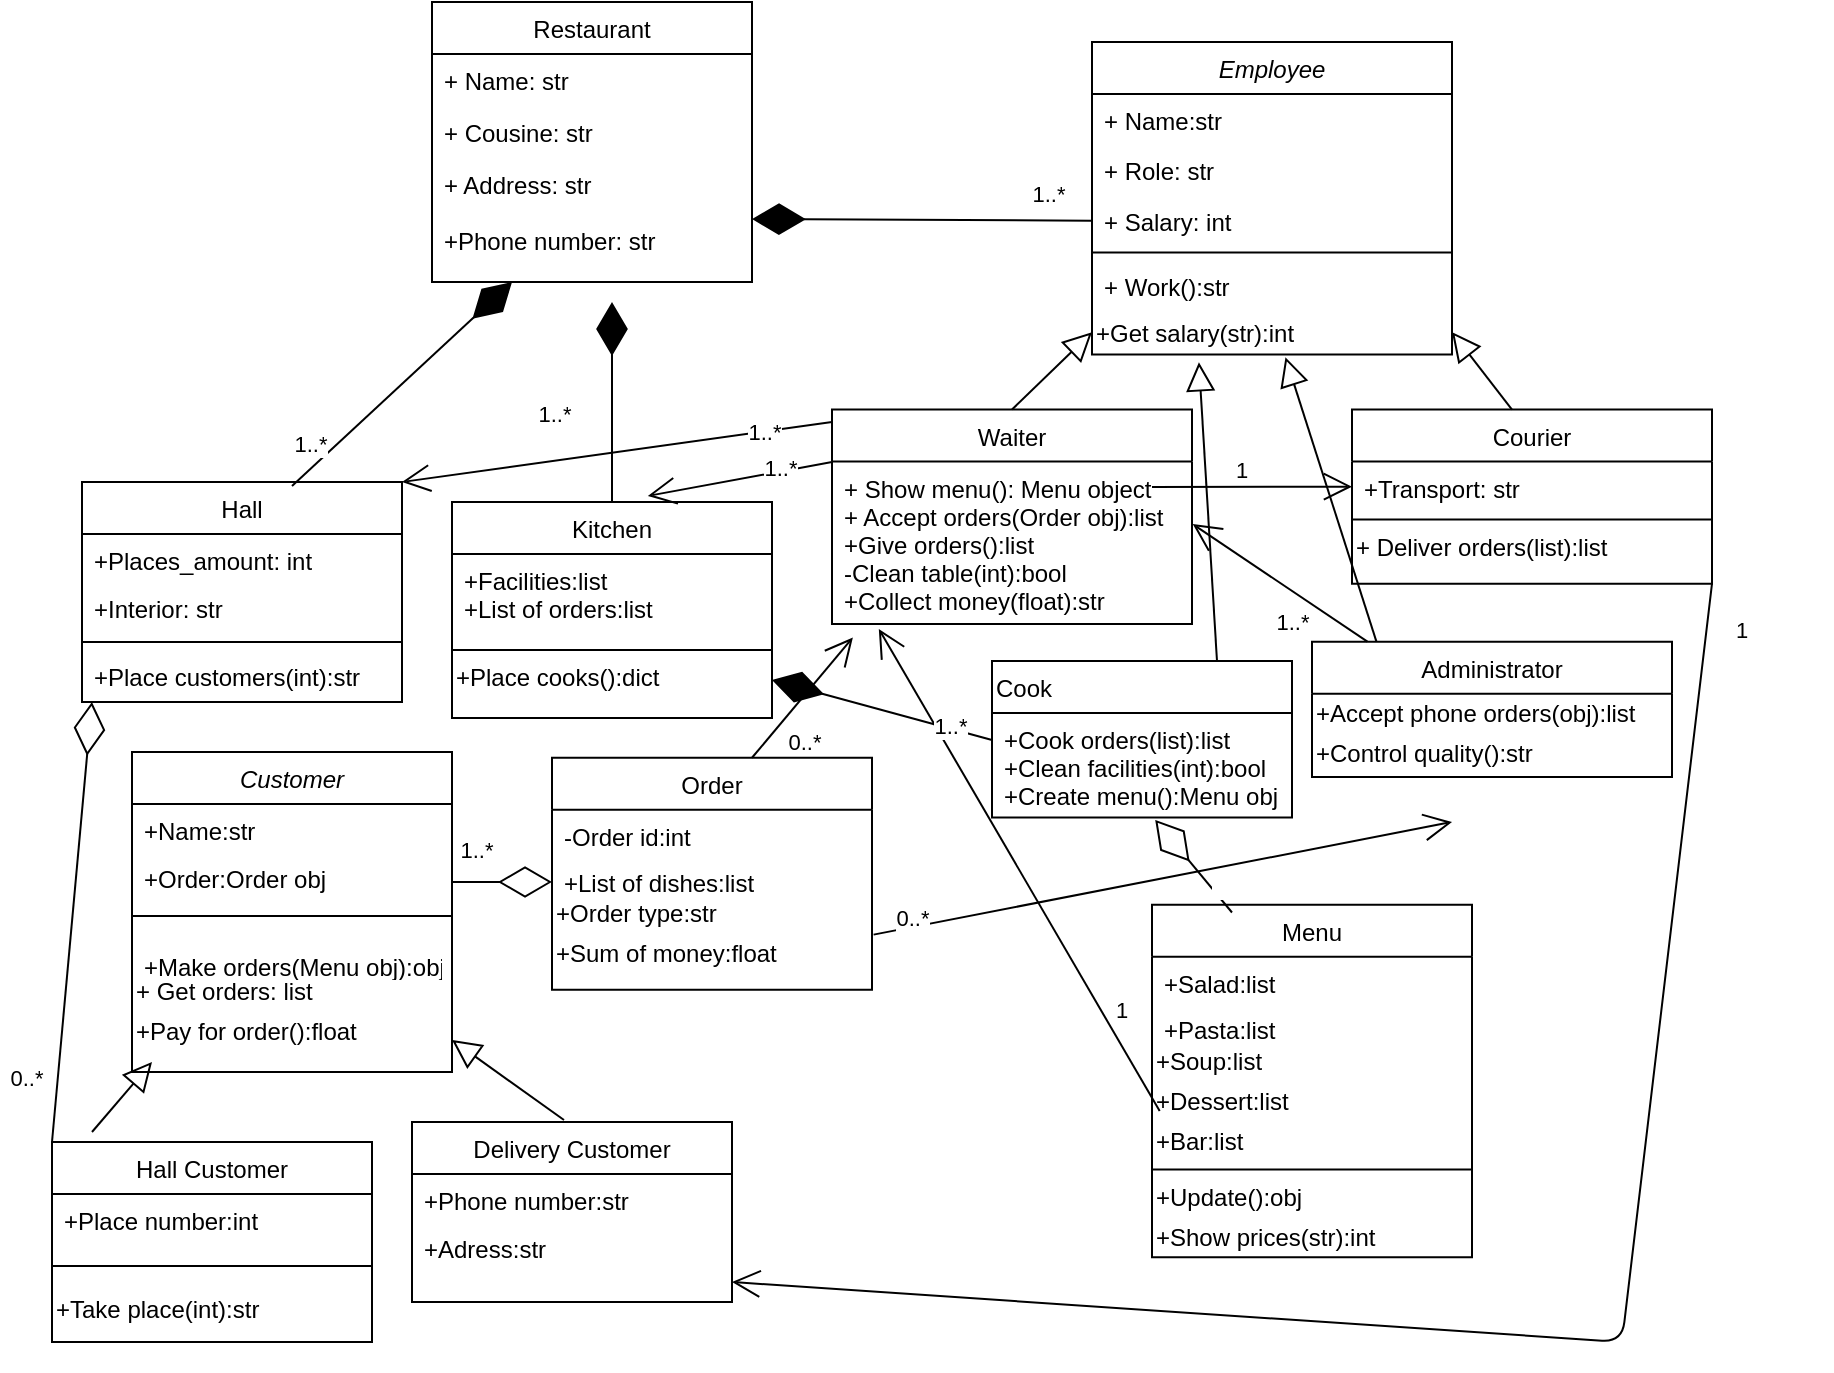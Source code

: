 <mxfile version="14.7.4" type="embed"><diagram id="C5RBs43oDa-KdzZeNtuy" name="Page-1"><mxGraphModel dx="1153" dy="524" grid="1" gridSize="10" guides="1" tooltips="1" connect="1" arrows="1" fold="1" page="1" pageScale="1" pageWidth="827" pageHeight="1169" background="none" math="0" shadow="0"><root><mxCell id="WIyWlLk6GJQsqaUBKTNV-0"/><mxCell id="WIyWlLk6GJQsqaUBKTNV-1" parent="WIyWlLk6GJQsqaUBKTNV-0"/><mxCell id="zkfFHV4jXpPFQw0GAbJ--0" value="Restaurant" style="swimlane;fontStyle=0;align=center;verticalAlign=top;childLayout=stackLayout;horizontal=1;startSize=26;horizontalStack=0;resizeParent=1;resizeLast=0;collapsible=1;marginBottom=0;rounded=0;shadow=0;strokeWidth=1;" parent="WIyWlLk6GJQsqaUBKTNV-1" vertex="1"><mxGeometry x="220" y="30" width="160" height="140" as="geometry"><mxRectangle x="230" y="140" width="160" height="26" as="alternateBounds"/></mxGeometry></mxCell><mxCell id="zkfFHV4jXpPFQw0GAbJ--1" value="+ Name: str" style="text;align=left;verticalAlign=top;spacingLeft=4;spacingRight=4;overflow=hidden;rotatable=0;points=[[0,0.5],[1,0.5]];portConstraint=eastwest;" parent="zkfFHV4jXpPFQw0GAbJ--0" vertex="1"><mxGeometry y="26" width="160" height="26" as="geometry"/></mxCell><mxCell id="zkfFHV4jXpPFQw0GAbJ--2" value="+ Cousine: str" style="text;align=left;verticalAlign=top;spacingLeft=4;spacingRight=4;overflow=hidden;rotatable=0;points=[[0,0.5],[1,0.5]];portConstraint=eastwest;rounded=0;shadow=0;html=0;" parent="zkfFHV4jXpPFQw0GAbJ--0" vertex="1"><mxGeometry y="52" width="160" height="26" as="geometry"/></mxCell><mxCell id="zkfFHV4jXpPFQw0GAbJ--3" value="+ Address: str&#10;&#10;+Phone number: str" style="text;align=left;verticalAlign=top;spacingLeft=4;spacingRight=4;overflow=hidden;rotatable=0;points=[[0,0.5],[1,0.5]];portConstraint=eastwest;rounded=0;shadow=0;html=0;" parent="zkfFHV4jXpPFQw0GAbJ--0" vertex="1"><mxGeometry y="78" width="160" height="42" as="geometry"/></mxCell><mxCell id="zkfFHV4jXpPFQw0GAbJ--6" value="Hall" style="swimlane;fontStyle=0;align=center;verticalAlign=top;childLayout=stackLayout;horizontal=1;startSize=26;horizontalStack=0;resizeParent=1;resizeLast=0;collapsible=1;marginBottom=0;rounded=0;shadow=0;strokeWidth=1;" parent="WIyWlLk6GJQsqaUBKTNV-1" vertex="1"><mxGeometry x="45" y="270" width="160" height="110" as="geometry"><mxRectangle x="130" y="380" width="160" height="26" as="alternateBounds"/></mxGeometry></mxCell><mxCell id="zkfFHV4jXpPFQw0GAbJ--7" value="+Places_amount: int" style="text;align=left;verticalAlign=top;spacingLeft=4;spacingRight=4;overflow=hidden;rotatable=0;points=[[0,0.5],[1,0.5]];portConstraint=eastwest;" parent="zkfFHV4jXpPFQw0GAbJ--6" vertex="1"><mxGeometry y="26" width="160" height="24" as="geometry"/></mxCell><mxCell id="zkfFHV4jXpPFQw0GAbJ--8" value="+Interior: str" style="text;align=left;verticalAlign=top;spacingLeft=4;spacingRight=4;overflow=hidden;rotatable=0;points=[[0,0.5],[1,0.5]];portConstraint=eastwest;rounded=0;shadow=0;html=0;" parent="zkfFHV4jXpPFQw0GAbJ--6" vertex="1"><mxGeometry y="50" width="160" height="26" as="geometry"/></mxCell><mxCell id="zkfFHV4jXpPFQw0GAbJ--9" value="" style="line;html=1;strokeWidth=1;align=left;verticalAlign=middle;spacingTop=-1;spacingLeft=3;spacingRight=3;rotatable=0;labelPosition=right;points=[];portConstraint=eastwest;" parent="zkfFHV4jXpPFQw0GAbJ--6" vertex="1"><mxGeometry y="76" width="160" height="8" as="geometry"/></mxCell><mxCell id="zkfFHV4jXpPFQw0GAbJ--10" value="+Place customers(int):str" style="text;align=left;verticalAlign=top;spacingLeft=4;spacingRight=4;overflow=hidden;rotatable=0;points=[[0,0.5],[1,0.5]];portConstraint=eastwest;fontStyle=0" parent="zkfFHV4jXpPFQw0GAbJ--6" vertex="1"><mxGeometry y="84" width="160" height="26" as="geometry"/></mxCell><mxCell id="zkfFHV4jXpPFQw0GAbJ--13" value="Kitchen" style="swimlane;fontStyle=0;align=center;verticalAlign=top;childLayout=stackLayout;horizontal=1;startSize=26;horizontalStack=0;resizeParent=1;resizeLast=0;collapsible=1;marginBottom=0;rounded=0;shadow=0;strokeWidth=1;" parent="WIyWlLk6GJQsqaUBKTNV-1" vertex="1"><mxGeometry x="230" y="280" width="160" height="108" as="geometry"><mxRectangle x="340" y="380" width="170" height="26" as="alternateBounds"/></mxGeometry></mxCell><mxCell id="zkfFHV4jXpPFQw0GAbJ--14" value="+Facilities:list&#10;+List of orders:list" style="text;align=left;verticalAlign=top;spacingLeft=4;spacingRight=4;overflow=hidden;rotatable=0;points=[[0,0.5],[1,0.5]];portConstraint=eastwest;" parent="zkfFHV4jXpPFQw0GAbJ--13" vertex="1"><mxGeometry y="26" width="160" height="44" as="geometry"/></mxCell><mxCell id="zkfFHV4jXpPFQw0GAbJ--15" value="" style="line;html=1;strokeWidth=1;align=left;verticalAlign=middle;spacingTop=-1;spacingLeft=3;spacingRight=3;rotatable=0;labelPosition=right;points=[];portConstraint=eastwest;" parent="zkfFHV4jXpPFQw0GAbJ--13" vertex="1"><mxGeometry y="70" width="160" height="8" as="geometry"/></mxCell><mxCell id="MlBptTiz39GWEh7bX69R-13" value="+Place cooks():dict" style="text;html=1;align=left;verticalAlign=middle;resizable=0;points=[];autosize=1;strokeColor=none;fillColor=none;" parent="zkfFHV4jXpPFQw0GAbJ--13" vertex="1"><mxGeometry y="78" width="160" height="20" as="geometry"/></mxCell><mxCell id="MlBptTiz39GWEh7bX69R-5" value="" style="endArrow=diamondThin;endFill=1;endSize=24;html=1;sourcePerimeterSpacing=8;targetPerimeterSpacing=8;entryX=0.25;entryY=1;entryDx=0;entryDy=0;" parent="WIyWlLk6GJQsqaUBKTNV-1" target="zkfFHV4jXpPFQw0GAbJ--0" edge="1"><mxGeometry width="160" relative="1" as="geometry"><mxPoint x="150" y="272" as="sourcePoint"/><mxPoint x="230" y="200" as="targetPoint"/></mxGeometry></mxCell><mxCell id="MlBptTiz39GWEh7bX69R-7" value="" style="line;strokeWidth=1;fillColor=none;align=left;verticalAlign=middle;spacingTop=-1;spacingLeft=3;spacingRight=3;rotatable=0;labelPosition=right;points=[];portConstraint=eastwest;hachureGap=4;pointerEvents=0;" parent="WIyWlLk6GJQsqaUBKTNV-1" vertex="1"><mxGeometry x="205" y="315" width="65" as="geometry"/></mxCell><mxCell id="MlBptTiz39GWEh7bX69R-59" value="" style="group" parent="WIyWlLk6GJQsqaUBKTNV-1" vertex="1" connectable="0"><mxGeometry x="380" y="50" width="540" height="590" as="geometry"/></mxCell><mxCell id="MlBptTiz39GWEh7bX69R-16" value="Employee" style="swimlane;fontStyle=2;align=center;verticalAlign=top;childLayout=stackLayout;horizontal=1;startSize=26;horizontalStack=0;resizeParent=1;resizeLast=0;collapsible=1;marginBottom=0;rounded=0;shadow=0;strokeWidth=1;" parent="MlBptTiz39GWEh7bX69R-59" vertex="1"><mxGeometry x="170" width="180" height="156.262" as="geometry"><mxRectangle x="230" y="140" width="160" height="26" as="alternateBounds"/></mxGeometry></mxCell><mxCell id="MlBptTiz39GWEh7bX69R-17" value="+ Name:str" style="text;align=left;verticalAlign=top;spacingLeft=4;spacingRight=4;overflow=hidden;rotatable=0;points=[[0,0.5],[1,0.5]];portConstraint=eastwest;" parent="MlBptTiz39GWEh7bX69R-16" vertex="1"><mxGeometry y="26" width="180" height="25.148" as="geometry"/></mxCell><mxCell id="MlBptTiz39GWEh7bX69R-18" value="+ Role: str" style="text;align=left;verticalAlign=top;spacingLeft=4;spacingRight=4;overflow=hidden;rotatable=0;points=[[0,0.5],[1,0.5]];portConstraint=eastwest;rounded=0;shadow=0;html=0;" parent="MlBptTiz39GWEh7bX69R-16" vertex="1"><mxGeometry y="51.148" width="180" height="25.148" as="geometry"/></mxCell><mxCell id="MlBptTiz39GWEh7bX69R-19" value="+ Salary: int" style="text;align=left;verticalAlign=top;spacingLeft=4;spacingRight=4;overflow=hidden;rotatable=0;points=[[0,0.5],[1,0.5]];portConstraint=eastwest;rounded=0;shadow=0;html=0;" parent="MlBptTiz39GWEh7bX69R-16" vertex="1"><mxGeometry y="76.295" width="180" height="25.148" as="geometry"/></mxCell><mxCell id="MlBptTiz39GWEh7bX69R-20" value="" style="line;html=1;strokeWidth=1;align=left;verticalAlign=middle;spacingTop=-1;spacingLeft=3;spacingRight=3;rotatable=0;labelPosition=right;points=[];portConstraint=eastwest;" parent="MlBptTiz39GWEh7bX69R-16" vertex="1"><mxGeometry y="101.443" width="180" height="7.738" as="geometry"/></mxCell><mxCell id="MlBptTiz39GWEh7bX69R-21" value="+ Work():str&#10;" style="text;align=left;verticalAlign=top;spacingLeft=4;spacingRight=4;overflow=hidden;rotatable=0;points=[[0,0.5],[1,0.5]];portConstraint=eastwest;rounded=0;shadow=0;html=0;" parent="MlBptTiz39GWEh7bX69R-16" vertex="1"><mxGeometry y="109.18" width="180" height="27.082" as="geometry"/></mxCell><mxCell id="MlBptTiz39GWEh7bX69R-22" value="+Get salary(str):int" style="text;html=1;align=left;verticalAlign=middle;resizable=0;points=[];autosize=1;strokeColor=none;fillColor=none;" parent="MlBptTiz39GWEh7bX69R-16" vertex="1"><mxGeometry y="136.262" width="180" height="20" as="geometry"/></mxCell><mxCell id="MlBptTiz39GWEh7bX69R-23" value="Waiter" style="swimlane;fontStyle=0;align=center;verticalAlign=top;childLayout=stackLayout;horizontal=1;startSize=26;horizontalStack=0;resizeParent=1;resizeParentMax=0;resizeLast=0;collapsible=1;marginBottom=0;hachureGap=4;pointerEvents=0;" parent="MlBptTiz39GWEh7bX69R-59" vertex="1"><mxGeometry x="40" y="183.77" width="180" height="107.246" as="geometry"/></mxCell><mxCell id="MlBptTiz39GWEh7bX69R-26" value="+ Show menu(): Menu object&#10;+ Accept orders(Order obj):list&#10;+Give orders():list&#10;-Clean table(int):bool&#10;+Collect money(float):str&#10;" style="text;strokeColor=none;fillColor=none;align=left;verticalAlign=top;spacingLeft=4;spacingRight=4;overflow=hidden;rotatable=0;points=[[0,0.5],[1,0.5]];portConstraint=eastwest;" parent="MlBptTiz39GWEh7bX69R-23" vertex="1"><mxGeometry y="26" width="180" height="81.246" as="geometry"/></mxCell><mxCell id="MlBptTiz39GWEh7bX69R-29" value="Courier" style="swimlane;fontStyle=0;align=center;verticalAlign=top;childLayout=stackLayout;horizontal=1;startSize=26;horizontalStack=0;resizeParent=1;resizeLast=0;collapsible=1;marginBottom=0;rounded=0;shadow=0;strokeWidth=1;" parent="MlBptTiz39GWEh7bX69R-59" vertex="1"><mxGeometry x="300" y="183.77" width="180" height="87.049" as="geometry"><mxRectangle x="340" y="380" width="170" height="26" as="alternateBounds"/></mxGeometry></mxCell><mxCell id="MlBptTiz39GWEh7bX69R-30" value="+Transport: str" style="text;align=left;verticalAlign=top;spacingLeft=4;spacingRight=4;overflow=hidden;rotatable=0;points=[[0,0.5],[1,0.5]];portConstraint=eastwest;" parent="MlBptTiz39GWEh7bX69R-29" vertex="1"><mxGeometry y="26" width="180" height="25.148" as="geometry"/></mxCell><mxCell id="MlBptTiz39GWEh7bX69R-31" value="" style="line;html=1;strokeWidth=1;align=left;verticalAlign=middle;spacingTop=-1;spacingLeft=3;spacingRight=3;rotatable=0;labelPosition=right;points=[];portConstraint=eastwest;" parent="MlBptTiz39GWEh7bX69R-29" vertex="1"><mxGeometry y="51.148" width="180" height="7.738" as="geometry"/></mxCell><mxCell id="MlBptTiz39GWEh7bX69R-32" value="+ Deliver orders(list):list" style="text;html=1;align=left;verticalAlign=middle;resizable=0;points=[];autosize=1;strokeColor=none;fillColor=none;" parent="MlBptTiz39GWEh7bX69R-29" vertex="1"><mxGeometry y="58.885" width="180" height="20" as="geometry"/></mxCell><mxCell id="MlBptTiz39GWEh7bX69R-33" value="Cook" style="swimlane;fontStyle=0;align=left;verticalAlign=top;childLayout=stackLayout;horizontal=1;startSize=26;horizontalStack=0;resizeParent=1;resizeParentMax=0;resizeLast=0;collapsible=1;marginBottom=0;hachureGap=4;pointerEvents=0;" parent="MlBptTiz39GWEh7bX69R-59" vertex="1"><mxGeometry x="120" y="309.508" width="150" height="78.23" as="geometry"/></mxCell><mxCell id="MlBptTiz39GWEh7bX69R-34" value="+Cook orders(list):list&#10;+Clean facilities(int):bool&#10;+Create menu():Menu obj " style="text;strokeColor=none;fillColor=none;align=left;verticalAlign=top;spacingLeft=4;spacingRight=4;overflow=hidden;rotatable=0;points=[[0,0.5],[1,0.5]];portConstraint=eastwest;" parent="MlBptTiz39GWEh7bX69R-33" vertex="1"><mxGeometry y="26" width="150" height="52.23" as="geometry"/></mxCell><mxCell id="MlBptTiz39GWEh7bX69R-2" value="" style="endArrow=diamondThin;endFill=1;endSize=24;html=1;sourcePerimeterSpacing=8;targetPerimeterSpacing=8;exitX=0;exitY=0.519;exitDx=0;exitDy=0;exitPerimeter=0;" parent="MlBptTiz39GWEh7bX69R-59" source="MlBptTiz39GWEh7bX69R-19" edge="1"><mxGeometry width="160" relative="1" as="geometry"><mxPoint x="160" y="88.984" as="sourcePoint"/><mxPoint y="88.5" as="targetPoint"/></mxGeometry></mxCell><mxCell id="MlBptTiz39GWEh7bX69R-100" value="" style="endArrow=block;endFill=0;endSize=12;html=1;sourcePerimeterSpacing=8;targetPerimeterSpacing=8;" parent="MlBptTiz39GWEh7bX69R-59" edge="1"><mxGeometry width="160" relative="1" as="geometry"><mxPoint x="130" y="183.77" as="sourcePoint"/><mxPoint x="170" y="145.082" as="targetPoint"/></mxGeometry></mxCell><mxCell id="MlBptTiz39GWEh7bX69R-102" value="" style="endArrow=block;endFill=0;endSize=12;html=1;sourcePerimeterSpacing=8;targetPerimeterSpacing=8;" parent="MlBptTiz39GWEh7bX69R-59" edge="1"><mxGeometry width="160" relative="1" as="geometry"><mxPoint x="380" y="183.77" as="sourcePoint"/><mxPoint x="350" y="145.082" as="targetPoint"/></mxGeometry></mxCell><mxCell id="MlBptTiz39GWEh7bX69R-114" value="" style="endArrow=block;endFill=0;endSize=12;html=1;sourcePerimeterSpacing=8;targetPerimeterSpacing=8;entryX=0.297;entryY=1.194;entryDx=0;entryDy=0;entryPerimeter=0;exitX=0.75;exitY=0;exitDx=0;exitDy=0;" parent="MlBptTiz39GWEh7bX69R-59" source="MlBptTiz39GWEh7bX69R-33" target="MlBptTiz39GWEh7bX69R-22" edge="1"><mxGeometry width="160" relative="1" as="geometry"><mxPoint x="230" y="299.836" as="sourcePoint"/><mxPoint x="229.92" y="176.033" as="targetPoint"/></mxGeometry></mxCell><mxCell id="MlBptTiz39GWEh7bX69R-119" value="" style="endArrow=block;endFill=0;endSize=12;html=1;sourcePerimeterSpacing=8;targetPerimeterSpacing=8;entryX=0.297;entryY=1.194;entryDx=0;entryDy=0;entryPerimeter=0;exitX=0.179;exitY=0;exitDx=0;exitDy=0;exitPerimeter=0;" parent="MlBptTiz39GWEh7bX69R-59" source="MlBptTiz39GWEh7bX69R-141" edge="1"><mxGeometry width="160" relative="1" as="geometry"><mxPoint x="273.27" y="267.976" as="sourcePoint"/><mxPoint x="266.73" y="157.598" as="targetPoint"/></mxGeometry></mxCell><mxCell id="MlBptTiz39GWEh7bX69R-141" value="Administrator" style="swimlane;fontStyle=0;align=center;verticalAlign=top;childLayout=stackLayout;horizontal=1;startSize=26;horizontalStack=0;resizeParent=1;resizeLast=0;collapsible=1;marginBottom=0;rounded=0;shadow=0;strokeWidth=1;" parent="MlBptTiz39GWEh7bX69R-59" vertex="1"><mxGeometry x="280" y="299.836" width="180" height="67.705" as="geometry"><mxRectangle x="340" y="380" width="170" height="26" as="alternateBounds"/></mxGeometry></mxCell><mxCell id="MlBptTiz39GWEh7bX69R-144" value="+Accept phone orders(obj):list" style="text;html=1;align=left;verticalAlign=middle;resizable=0;points=[];autosize=1;strokeColor=none;fillColor=none;" parent="MlBptTiz39GWEh7bX69R-141" vertex="1"><mxGeometry y="26" width="180" height="20" as="geometry"/></mxCell><mxCell id="MlBptTiz39GWEh7bX69R-146" value="+Control quality():str" style="text;html=1;align=left;verticalAlign=middle;resizable=0;points=[];autosize=1;strokeColor=none;fillColor=none;" parent="MlBptTiz39GWEh7bX69R-141" vertex="1"><mxGeometry y="46" width="180" height="20" as="geometry"/></mxCell><mxCell id="MlBptTiz39GWEh7bX69R-103" value="Order" style="swimlane;fontStyle=0;align=center;verticalAlign=top;childLayout=stackLayout;horizontal=1;startSize=26;horizontalStack=0;resizeParent=1;resizeLast=0;collapsible=1;marginBottom=0;rounded=0;shadow=0;strokeWidth=1;" parent="MlBptTiz39GWEh7bX69R-59" vertex="1"><mxGeometry x="-100" y="357.869" width="160" height="116.066" as="geometry"><mxRectangle x="130" y="380" width="160" height="26" as="alternateBounds"/></mxGeometry></mxCell><mxCell id="MlBptTiz39GWEh7bX69R-104" value="-Order id:int" style="text;align=left;verticalAlign=top;spacingLeft=4;spacingRight=4;overflow=hidden;rotatable=0;points=[[0,0.5],[1,0.5]];portConstraint=eastwest;" parent="MlBptTiz39GWEh7bX69R-103" vertex="1"><mxGeometry y="26" width="160" height="23.213" as="geometry"/></mxCell><mxCell id="MlBptTiz39GWEh7bX69R-105" value="+List of dishes:list" style="text;align=left;verticalAlign=top;spacingLeft=4;spacingRight=4;overflow=hidden;rotatable=0;points=[[0,0.5],[1,0.5]];portConstraint=eastwest;rounded=0;shadow=0;html=0;" parent="MlBptTiz39GWEh7bX69R-103" vertex="1"><mxGeometry y="49.213" width="160" height="19.344" as="geometry"/></mxCell><mxCell id="MlBptTiz39GWEh7bX69R-109" value="+Order type:str" style="text;html=1;align=left;verticalAlign=middle;resizable=0;points=[];autosize=1;strokeColor=none;fillColor=none;" parent="MlBptTiz39GWEh7bX69R-103" vertex="1"><mxGeometry y="68.557" width="160" height="20" as="geometry"/></mxCell><mxCell id="MlBptTiz39GWEh7bX69R-165" value="+Sum of money:float" style="text;html=1;align=left;verticalAlign=middle;resizable=0;points=[];autosize=1;strokeColor=none;fillColor=none;" parent="MlBptTiz39GWEh7bX69R-103" vertex="1"><mxGeometry y="88.557" width="160" height="20" as="geometry"/></mxCell><mxCell id="MlBptTiz39GWEh7bX69R-167" value="Menu" style="swimlane;fontStyle=0;align=center;verticalAlign=top;childLayout=stackLayout;horizontal=1;startSize=26;horizontalStack=0;resizeParent=1;resizeLast=0;collapsible=1;marginBottom=0;rounded=0;shadow=0;strokeWidth=1;" parent="MlBptTiz39GWEh7bX69R-59" vertex="1"><mxGeometry x="200" y="431.377" width="160" height="176.295" as="geometry"><mxRectangle x="130" y="380" width="160" height="26" as="alternateBounds"/></mxGeometry></mxCell><mxCell id="MlBptTiz39GWEh7bX69R-168" value="+Salad:list&#10;" style="text;align=left;verticalAlign=top;spacingLeft=4;spacingRight=4;overflow=hidden;rotatable=0;points=[[0,0.5],[1,0.5]];portConstraint=eastwest;" parent="MlBptTiz39GWEh7bX69R-167" vertex="1"><mxGeometry y="26" width="160" height="23.213" as="geometry"/></mxCell><mxCell id="MlBptTiz39GWEh7bX69R-169" value="+Pasta:list" style="text;align=left;verticalAlign=top;spacingLeft=4;spacingRight=4;overflow=hidden;rotatable=0;points=[[0,0.5],[1,0.5]];portConstraint=eastwest;rounded=0;shadow=0;html=0;" parent="MlBptTiz39GWEh7bX69R-167" vertex="1"><mxGeometry y="49.213" width="160" height="19.344" as="geometry"/></mxCell><mxCell id="MlBptTiz39GWEh7bX69R-176" value="+Soup:list" style="text;html=1;align=left;verticalAlign=middle;resizable=0;points=[];autosize=1;strokeColor=none;fillColor=none;" parent="MlBptTiz39GWEh7bX69R-167" vertex="1"><mxGeometry y="68.557" width="160" height="20" as="geometry"/></mxCell><mxCell id="MlBptTiz39GWEh7bX69R-174" value="+Dessert:list" style="text;html=1;align=left;verticalAlign=middle;resizable=0;points=[];autosize=1;strokeColor=none;fillColor=none;" parent="MlBptTiz39GWEh7bX69R-167" vertex="1"><mxGeometry y="88.557" width="160" height="20" as="geometry"/></mxCell><mxCell id="MlBptTiz39GWEh7bX69R-175" value="+Bar:list" style="text;html=1;align=left;verticalAlign=middle;resizable=0;points=[];autosize=1;strokeColor=none;fillColor=none;" parent="MlBptTiz39GWEh7bX69R-167" vertex="1"><mxGeometry y="108.557" width="160" height="20" as="geometry"/></mxCell><mxCell id="MlBptTiz39GWEh7bX69R-179" value="" style="line;strokeWidth=1;fillColor=none;align=left;verticalAlign=middle;spacingTop=-1;spacingLeft=3;spacingRight=3;rotatable=0;labelPosition=right;points=[];portConstraint=eastwest;hachureGap=4;pointerEvents=0;" parent="MlBptTiz39GWEh7bX69R-167" vertex="1"><mxGeometry y="128.557" width="160" height="7.738" as="geometry"/></mxCell><mxCell id="MlBptTiz39GWEh7bX69R-180" value="+Update():obj" style="text;html=1;align=left;verticalAlign=middle;resizable=0;points=[];autosize=1;strokeColor=none;fillColor=none;" parent="MlBptTiz39GWEh7bX69R-167" vertex="1"><mxGeometry y="136.295" width="160" height="20" as="geometry"/></mxCell><mxCell id="MlBptTiz39GWEh7bX69R-181" value="+Show prices(str):int" style="text;html=1;align=left;verticalAlign=middle;resizable=0;points=[];autosize=1;strokeColor=none;fillColor=none;" parent="MlBptTiz39GWEh7bX69R-167" vertex="1"><mxGeometry y="156.295" width="160" height="20" as="geometry"/></mxCell><mxCell id="MlBptTiz39GWEh7bX69R-190" value="" style="endArrow=diamondThin;endFill=1;endSize=24;html=1;sourcePerimeterSpacing=8;targetPerimeterSpacing=8;exitX=0;exitY=0.259;exitDx=0;exitDy=0;exitPerimeter=0;" parent="MlBptTiz39GWEh7bX69R-59" source="MlBptTiz39GWEh7bX69R-34" edge="1"><mxGeometry width="160" relative="1" as="geometry"><mxPoint x="130" y="328.852" as="sourcePoint"/><mxPoint x="10" y="319" as="targetPoint"/></mxGeometry></mxCell><mxCell id="MlBptTiz39GWEh7bX69R-200" value="" style="endArrow=diamondThin;endFill=0;endSize=24;html=1;sourcePerimeterSpacing=8;targetPerimeterSpacing=8;fontColor=default;exitX=0.25;exitY=0.022;exitDx=0;exitDy=0;exitPerimeter=0;entryX=0.544;entryY=1.023;entryDx=0;entryDy=0;entryPerimeter=0;" parent="MlBptTiz39GWEh7bX69R-59" source="MlBptTiz39GWEh7bX69R-167" target="MlBptTiz39GWEh7bX69R-34" edge="1"><mxGeometry width="160" relative="1" as="geometry"><mxPoint x="-40" y="386.885" as="sourcePoint"/><mxPoint x="120" y="386.885" as="targetPoint"/></mxGeometry></mxCell><mxCell id="MlBptTiz39GWEh7bX69R-201" value="" style="endArrow=open;endFill=1;endSize=12;html=1;sourcePerimeterSpacing=8;targetPerimeterSpacing=8;fontColor=default;exitX=0.024;exitY=-0.272;exitDx=0;exitDy=0;exitPerimeter=0;entryX=0.13;entryY=1.03;entryDx=0;entryDy=0;entryPerimeter=0;" parent="MlBptTiz39GWEh7bX69R-59" source="MlBptTiz39GWEh7bX69R-175" target="MlBptTiz39GWEh7bX69R-26" edge="1"><mxGeometry width="160" relative="1" as="geometry"><mxPoint x="-40" y="386.885" as="sourcePoint"/><mxPoint x="60" y="299.836" as="targetPoint"/></mxGeometry></mxCell><mxCell id="MlBptTiz39GWEh7bX69R-202" value="" style="endArrow=open;endFill=1;endSize=12;html=1;sourcePerimeterSpacing=8;targetPerimeterSpacing=8;fontColor=default;entryX=0.058;entryY=1.083;entryDx=0;entryDy=0;entryPerimeter=0;exitX=0.625;exitY=0;exitDx=0;exitDy=0;exitPerimeter=0;" parent="MlBptTiz39GWEh7bX69R-59" source="MlBptTiz39GWEh7bX69R-103" target="MlBptTiz39GWEh7bX69R-26" edge="1"><mxGeometry width="160" relative="1" as="geometry"><mxPoint x="-40" y="386.885" as="sourcePoint"/><mxPoint x="120" y="386.885" as="targetPoint"/></mxGeometry></mxCell><mxCell id="MlBptTiz39GWEh7bX69R-205" value="" style="endArrow=open;endFill=1;endSize=12;html=1;sourcePerimeterSpacing=8;targetPerimeterSpacing=8;fontColor=default;entryX=1.002;entryY=0.385;entryDx=0;entryDy=0;entryPerimeter=0;exitX=0.154;exitY=0;exitDx=0;exitDy=0;exitPerimeter=0;" parent="MlBptTiz39GWEh7bX69R-59" source="MlBptTiz39GWEh7bX69R-141" target="MlBptTiz39GWEh7bX69R-26" edge="1"><mxGeometry width="160" relative="1" as="geometry"><mxPoint x="240" y="232.131" as="sourcePoint"/><mxPoint x="289.28" y="171.17" as="targetPoint"/></mxGeometry></mxCell><mxCell id="MlBptTiz39GWEh7bX69R-208" value="" style="endArrow=open;endFill=1;endSize=12;html=1;sourcePerimeterSpacing=8;targetPerimeterSpacing=8;fontColor=default;entryX=0;entryY=0.5;entryDx=0;entryDy=0;" parent="MlBptTiz39GWEh7bX69R-59" target="MlBptTiz39GWEh7bX69R-30" edge="1"><mxGeometry width="160" relative="1" as="geometry"><mxPoint x="200" y="222.459" as="sourcePoint"/><mxPoint x="260" y="222.459" as="targetPoint"/></mxGeometry></mxCell><mxCell id="MlBptTiz39GWEh7bX69R-215" value="" style="endArrow=open;endFill=1;endSize=12;html=1;sourcePerimeterSpacing=8;targetPerimeterSpacing=8;fontColor=default;entryX=0.612;entryY=-0.028;entryDx=0;entryDy=0;entryPerimeter=0;" parent="MlBptTiz39GWEh7bX69R-59" target="zkfFHV4jXpPFQw0GAbJ--13" edge="1"><mxGeometry width="160" relative="1" as="geometry"><mxPoint x="40" y="210" as="sourcePoint"/><mxPoint x="-30" y="220" as="targetPoint"/><Array as="points"/></mxGeometry></mxCell><mxCell id="MlBptTiz39GWEh7bX69R-223" value="&lt;font color=&quot;#ffffff&quot;&gt;1&lt;/font&gt;" style="edgeLabel;html=1;align=center;verticalAlign=middle;resizable=0;points=[];fontColor=default;" parent="MlBptTiz39GWEh7bX69R-59" vertex="1" connectable="0"><mxGeometry x="160" y="295" as="geometry"><mxPoint x="73" y="127" as="offset"/></mxGeometry></mxCell><mxCell id="MlBptTiz39GWEh7bX69R-225" value="&lt;span style=&quot;color: rgb(0, 0, 0); font-family: helvetica; font-size: 11px; font-style: normal; font-weight: 400; letter-spacing: normal; text-align: center; text-indent: 0px; text-transform: none; word-spacing: 0px; background-color: rgb(255, 255, 255); display: inline; float: none;&quot;&gt;1&lt;/span&gt;" style="text;whiteSpace=wrap;html=1;fontColor=default;" parent="MlBptTiz39GWEh7bX69R-59" vertex="1"><mxGeometry x="180" y="470" width="10" height="20" as="geometry"/></mxCell><mxCell id="MlBptTiz39GWEh7bX69R-232" value="&lt;span style=&quot;color: rgb(0, 0, 0); font-family: helvetica; font-size: 11px; font-style: normal; font-weight: 400; letter-spacing: normal; text-align: center; text-indent: 0px; text-transform: none; word-spacing: 0px; background-color: rgb(255, 255, 255); display: inline; float: none;&quot;&gt;1&lt;/span&gt;" style="text;whiteSpace=wrap;html=1;fontColor=default;" parent="MlBptTiz39GWEh7bX69R-59" vertex="1"><mxGeometry x="490" y="279.84" width="10" height="20" as="geometry"/></mxCell><mxCell id="MlBptTiz39GWEh7bX69R-233" value="&lt;span style=&quot;color: rgb(0, 0, 0); font-family: helvetica; font-size: 11px; font-style: normal; font-weight: 400; letter-spacing: normal; text-align: center; text-indent: 0px; text-transform: none; word-spacing: 0px; background-color: rgb(255, 255, 255); display: inline; float: none;&quot;&gt;1&lt;/span&gt;" style="text;whiteSpace=wrap;html=1;fontColor=default;" parent="MlBptTiz39GWEh7bX69R-59" vertex="1"><mxGeometry x="240" y="200" width="10" height="20" as="geometry"/></mxCell><mxCell id="MlBptTiz39GWEh7bX69R-54" value="Customer" style="swimlane;fontStyle=2;align=center;verticalAlign=top;childLayout=stackLayout;horizontal=1;startSize=26;horizontalStack=0;resizeParent=1;resizeLast=0;collapsible=1;marginBottom=0;rounded=0;shadow=0;strokeWidth=1;" parent="WIyWlLk6GJQsqaUBKTNV-1" vertex="1"><mxGeometry x="70" y="405" width="160" height="160" as="geometry"><mxRectangle x="130" y="380" width="160" height="26" as="alternateBounds"/></mxGeometry></mxCell><mxCell id="MlBptTiz39GWEh7bX69R-55" value="+Name:str" style="text;align=left;verticalAlign=top;spacingLeft=4;spacingRight=4;overflow=hidden;rotatable=0;points=[[0,0.5],[1,0.5]];portConstraint=eastwest;" parent="MlBptTiz39GWEh7bX69R-54" vertex="1"><mxGeometry y="26" width="160" height="24" as="geometry"/></mxCell><mxCell id="MlBptTiz39GWEh7bX69R-56" value="+Order:Order obj" style="text;align=left;verticalAlign=top;spacingLeft=4;spacingRight=4;overflow=hidden;rotatable=0;points=[[0,0.5],[1,0.5]];portConstraint=eastwest;rounded=0;shadow=0;html=0;" parent="MlBptTiz39GWEh7bX69R-54" vertex="1"><mxGeometry y="50" width="160" height="20" as="geometry"/></mxCell><mxCell id="MlBptTiz39GWEh7bX69R-57" value="" style="line;html=1;strokeWidth=1;align=left;verticalAlign=middle;spacingTop=-1;spacingLeft=3;spacingRight=3;rotatable=0;labelPosition=right;points=[];portConstraint=eastwest;" parent="MlBptTiz39GWEh7bX69R-54" vertex="1"><mxGeometry y="70" width="160" height="24" as="geometry"/></mxCell><mxCell id="MlBptTiz39GWEh7bX69R-58" value="+Make orders(Menu obj):obj" style="text;align=left;verticalAlign=top;spacingLeft=4;spacingRight=4;overflow=hidden;rotatable=0;points=[[0,0.5],[1,0.5]];portConstraint=eastwest;fontStyle=0" parent="MlBptTiz39GWEh7bX69R-54" vertex="1"><mxGeometry y="94" width="160" height="16" as="geometry"/></mxCell><mxCell id="MlBptTiz39GWEh7bX69R-94" value="+ Get orders: list" style="text;html=1;align=left;verticalAlign=middle;resizable=0;points=[];autosize=1;strokeColor=none;fillColor=none;" parent="MlBptTiz39GWEh7bX69R-54" vertex="1"><mxGeometry y="110" width="160" height="20" as="geometry"/></mxCell><mxCell id="MlBptTiz39GWEh7bX69R-147" value="+Pay for order():float" style="text;html=1;align=left;verticalAlign=middle;resizable=0;points=[];autosize=1;strokeColor=none;fillColor=none;" parent="MlBptTiz39GWEh7bX69R-54" vertex="1"><mxGeometry y="130" width="160" height="20" as="geometry"/></mxCell><mxCell id="MlBptTiz39GWEh7bX69R-97" value="" style="endArrow=diamondThin;endFill=1;endSize=24;html=1;sourcePerimeterSpacing=8;targetPerimeterSpacing=8;exitX=0.5;exitY=0;exitDx=0;exitDy=0;" parent="WIyWlLk6GJQsqaUBKTNV-1" source="zkfFHV4jXpPFQw0GAbJ--13" edge="1"><mxGeometry width="160" relative="1" as="geometry"><mxPoint x="330" y="300" as="sourcePoint"/><mxPoint x="310" y="180" as="targetPoint"/></mxGeometry></mxCell><mxCell id="MlBptTiz39GWEh7bX69R-148" value="Hall Customer" style="swimlane;fontStyle=0;align=center;verticalAlign=top;childLayout=stackLayout;horizontal=1;startSize=26;horizontalStack=0;resizeParent=1;resizeLast=0;collapsible=1;marginBottom=0;rounded=0;shadow=0;strokeWidth=1;" parent="WIyWlLk6GJQsqaUBKTNV-1" vertex="1"><mxGeometry x="30" y="600" width="160" height="100" as="geometry"><mxRectangle x="130" y="380" width="160" height="26" as="alternateBounds"/></mxGeometry></mxCell><mxCell id="MlBptTiz39GWEh7bX69R-149" value="+Place number:int" style="text;align=left;verticalAlign=top;spacingLeft=4;spacingRight=4;overflow=hidden;rotatable=0;points=[[0,0.5],[1,0.5]];portConstraint=eastwest;" parent="MlBptTiz39GWEh7bX69R-148" vertex="1"><mxGeometry y="26" width="160" height="24" as="geometry"/></mxCell><mxCell id="MlBptTiz39GWEh7bX69R-151" value="" style="line;html=1;strokeWidth=1;align=left;verticalAlign=middle;spacingTop=-1;spacingLeft=3;spacingRight=3;rotatable=0;labelPosition=right;points=[];portConstraint=eastwest;" parent="MlBptTiz39GWEh7bX69R-148" vertex="1"><mxGeometry y="50" width="160" height="24" as="geometry"/></mxCell><mxCell id="MlBptTiz39GWEh7bX69R-163" value="+Take place(int):str" style="text;html=1;align=left;verticalAlign=middle;resizable=0;points=[];autosize=1;strokeColor=none;fillColor=none;" parent="MlBptTiz39GWEh7bX69R-148" vertex="1"><mxGeometry y="74" width="160" height="20" as="geometry"/></mxCell><mxCell id="MlBptTiz39GWEh7bX69R-155" value="Delivery Customer" style="swimlane;fontStyle=0;align=center;verticalAlign=top;childLayout=stackLayout;horizontal=1;startSize=26;horizontalStack=0;resizeParent=1;resizeLast=0;collapsible=1;marginBottom=0;rounded=0;shadow=0;strokeWidth=1;" parent="WIyWlLk6GJQsqaUBKTNV-1" vertex="1"><mxGeometry x="210" y="590" width="160" height="90" as="geometry"><mxRectangle x="130" y="380" width="160" height="26" as="alternateBounds"/></mxGeometry></mxCell><mxCell id="MlBptTiz39GWEh7bX69R-156" value="+Phone number:str" style="text;align=left;verticalAlign=top;spacingLeft=4;spacingRight=4;overflow=hidden;rotatable=0;points=[[0,0.5],[1,0.5]];portConstraint=eastwest;" parent="MlBptTiz39GWEh7bX69R-155" vertex="1"><mxGeometry y="26" width="160" height="24" as="geometry"/></mxCell><mxCell id="MlBptTiz39GWEh7bX69R-157" value="+Adress:str" style="text;align=left;verticalAlign=top;spacingLeft=4;spacingRight=4;overflow=hidden;rotatable=0;points=[[0,0.5],[1,0.5]];portConstraint=eastwest;rounded=0;shadow=0;html=0;" parent="MlBptTiz39GWEh7bX69R-155" vertex="1"><mxGeometry y="50" width="160" height="20" as="geometry"/></mxCell><mxCell id="MlBptTiz39GWEh7bX69R-182" value="" style="endArrow=block;endFill=0;endSize=12;html=1;sourcePerimeterSpacing=8;targetPerimeterSpacing=8;" parent="WIyWlLk6GJQsqaUBKTNV-1" edge="1"><mxGeometry width="160" relative="1" as="geometry"><mxPoint x="50" y="595" as="sourcePoint"/><mxPoint x="80" y="560" as="targetPoint"/></mxGeometry></mxCell><mxCell id="MlBptTiz39GWEh7bX69R-183" value="" style="endArrow=block;endFill=0;endSize=12;html=1;sourcePerimeterSpacing=8;targetPerimeterSpacing=8;entryX=1;entryY=0.7;entryDx=0;entryDy=0;entryPerimeter=0;" parent="WIyWlLk6GJQsqaUBKTNV-1" target="MlBptTiz39GWEh7bX69R-147" edge="1"><mxGeometry width="160" relative="1" as="geometry"><mxPoint x="286" y="589" as="sourcePoint"/><mxPoint x="256" y="549" as="targetPoint"/></mxGeometry></mxCell><mxCell id="MlBptTiz39GWEh7bX69R-203" value="" style="endArrow=diamondThin;endFill=0;endSize=24;html=1;sourcePerimeterSpacing=8;targetPerimeterSpacing=8;fontColor=default;" parent="WIyWlLk6GJQsqaUBKTNV-1" edge="1"><mxGeometry width="160" relative="1" as="geometry"><mxPoint x="230" y="470" as="sourcePoint"/><mxPoint x="280" y="470" as="targetPoint"/></mxGeometry></mxCell><mxCell id="MlBptTiz39GWEh7bX69R-207" value="" style="endArrow=diamondThin;endFill=0;endSize=24;html=1;sourcePerimeterSpacing=8;targetPerimeterSpacing=8;fontColor=default;exitX=0;exitY=0;exitDx=0;exitDy=0;entryX=0.031;entryY=1;entryDx=0;entryDy=0;entryPerimeter=0;" parent="WIyWlLk6GJQsqaUBKTNV-1" source="MlBptTiz39GWEh7bX69R-148" target="zkfFHV4jXpPFQw0GAbJ--10" edge="1"><mxGeometry width="160" relative="1" as="geometry"><mxPoint x="340" y="450" as="sourcePoint"/><mxPoint x="500" y="450" as="targetPoint"/></mxGeometry></mxCell><mxCell id="MlBptTiz39GWEh7bX69R-209" value="" style="endArrow=open;endFill=1;endSize=12;html=1;sourcePerimeterSpacing=8;targetPerimeterSpacing=8;fontColor=default;exitX=1;exitY=1;exitDx=0;exitDy=0;" parent="WIyWlLk6GJQsqaUBKTNV-1" source="MlBptTiz39GWEh7bX69R-29" edge="1"><mxGeometry width="160" relative="1" as="geometry"><mxPoint x="810" y="380" as="sourcePoint"/><mxPoint x="370" y="670" as="targetPoint"/><Array as="points"><mxPoint x="815" y="700"/></Array></mxGeometry></mxCell><mxCell id="MlBptTiz39GWEh7bX69R-210" value="" style="endArrow=open;endFill=1;endSize=12;html=1;sourcePerimeterSpacing=8;targetPerimeterSpacing=8;fontColor=default;exitX=1.005;exitY=-0.006;exitDx=0;exitDy=0;exitPerimeter=0;" parent="WIyWlLk6GJQsqaUBKTNV-1" source="MlBptTiz39GWEh7bX69R-165" edge="1"><mxGeometry width="160" relative="1" as="geometry"><mxPoint x="450" y="480" as="sourcePoint"/><mxPoint x="730" y="440" as="targetPoint"/></mxGeometry></mxCell><mxCell id="MlBptTiz39GWEh7bX69R-224" value="0..*" style="edgeLabel;html=1;align=center;verticalAlign=middle;resizable=0;points=[];" parent="MlBptTiz39GWEh7bX69R-210" vertex="1" connectable="0"><mxGeometry x="-0.864" y="1" relative="1" as="geometry"><mxPoint y="-4" as="offset"/></mxGeometry></mxCell><mxCell id="MlBptTiz39GWEh7bX69R-204" value="" style="endArrow=open;endFill=1;endSize=12;html=1;sourcePerimeterSpacing=8;targetPerimeterSpacing=8;fontColor=default;entryX=1;entryY=0;entryDx=0;entryDy=0;" parent="WIyWlLk6GJQsqaUBKTNV-1" target="zkfFHV4jXpPFQw0GAbJ--6" edge="1"><mxGeometry width="160" relative="1" as="geometry"><mxPoint x="420" y="240" as="sourcePoint"/><mxPoint x="210" y="270" as="targetPoint"/><Array as="points"/></mxGeometry></mxCell><mxCell id="MlBptTiz39GWEh7bX69R-220" value="1..*" style="edgeLabel;html=1;align=center;verticalAlign=middle;resizable=0;points=[];" parent="MlBptTiz39GWEh7bX69R-204" vertex="1" connectable="0"><mxGeometry x="-0.68" relative="1" as="geometry"><mxPoint as="offset"/></mxGeometry></mxCell><mxCell id="MlBptTiz39GWEh7bX69R-221" value="1..*" style="edgeLabel;html=1;align=center;verticalAlign=middle;resizable=0;points=[];" parent="WIyWlLk6GJQsqaUBKTNV-1" vertex="1" connectable="0"><mxGeometry x="395.666" y="254.791" as="geometry"><mxPoint x="-2" y="8" as="offset"/></mxGeometry></mxCell><mxCell id="MlBptTiz39GWEh7bX69R-222" value="1..*" style="edgeLabel;html=1;align=center;verticalAlign=middle;resizable=0;points=[];" parent="WIyWlLk6GJQsqaUBKTNV-1" vertex="1" connectable="0"><mxGeometry x="405.666" y="264.791" as="geometry"><mxPoint x="73" y="127" as="offset"/></mxGeometry></mxCell><mxCell id="MlBptTiz39GWEh7bX69R-227" value="0..*" style="edgeLabel;html=1;align=center;verticalAlign=middle;resizable=0;points=[];" parent="WIyWlLk6GJQsqaUBKTNV-1" vertex="1" connectable="0"><mxGeometry x="20" y="460" as="geometry"><mxPoint x="-3" y="108" as="offset"/></mxGeometry></mxCell><mxCell id="MlBptTiz39GWEh7bX69R-228" value="1..*" style="edgeLabel;html=1;align=center;verticalAlign=middle;resizable=0;points=[];" parent="WIyWlLk6GJQsqaUBKTNV-1" vertex="1" connectable="0"><mxGeometry x="450" y="565" as="geometry"><mxPoint x="-208" y="-111" as="offset"/></mxGeometry></mxCell><mxCell id="MlBptTiz39GWEh7bX69R-229" value="1..*" style="edgeLabel;html=1;align=center;verticalAlign=middle;resizable=0;points=[];" parent="WIyWlLk6GJQsqaUBKTNV-1" vertex="1" connectable="0"><mxGeometry x="170" y="230" as="geometry"><mxPoint x="-11" y="21" as="offset"/></mxGeometry></mxCell><mxCell id="MlBptTiz39GWEh7bX69R-230" value="1..*" style="edgeLabel;html=1;align=center;verticalAlign=middle;resizable=0;points=[];" parent="WIyWlLk6GJQsqaUBKTNV-1" vertex="1" connectable="0"><mxGeometry x="300" y="240" as="geometry"><mxPoint x="-19" y="-4" as="offset"/></mxGeometry></mxCell><mxCell id="MlBptTiz39GWEh7bX69R-231" value="1..*" style="edgeLabel;html=1;align=center;verticalAlign=middle;resizable=0;points=[];" parent="WIyWlLk6GJQsqaUBKTNV-1" vertex="1" connectable="0"><mxGeometry x="520" y="110" as="geometry"><mxPoint x="8" y="16" as="offset"/></mxGeometry></mxCell><mxCell id="MlBptTiz39GWEh7bX69R-234" value="1..*" style="edgeLabel;html=1;align=center;verticalAlign=middle;resizable=0;points=[];" parent="WIyWlLk6GJQsqaUBKTNV-1" vertex="1" connectable="0"><mxGeometry x="642" y="324" as="geometry"><mxPoint x="8" y="16" as="offset"/></mxGeometry></mxCell><mxCell id="0" value="0..*" style="edgeLabel;html=1;align=center;verticalAlign=middle;resizable=0;points=[];" vertex="1" connectable="0" parent="WIyWlLk6GJQsqaUBKTNV-1"><mxGeometry x="410" y="390" as="geometry"><mxPoint x="-4" y="10" as="offset"/></mxGeometry></mxCell></root></mxGraphModel></diagram></mxfile>